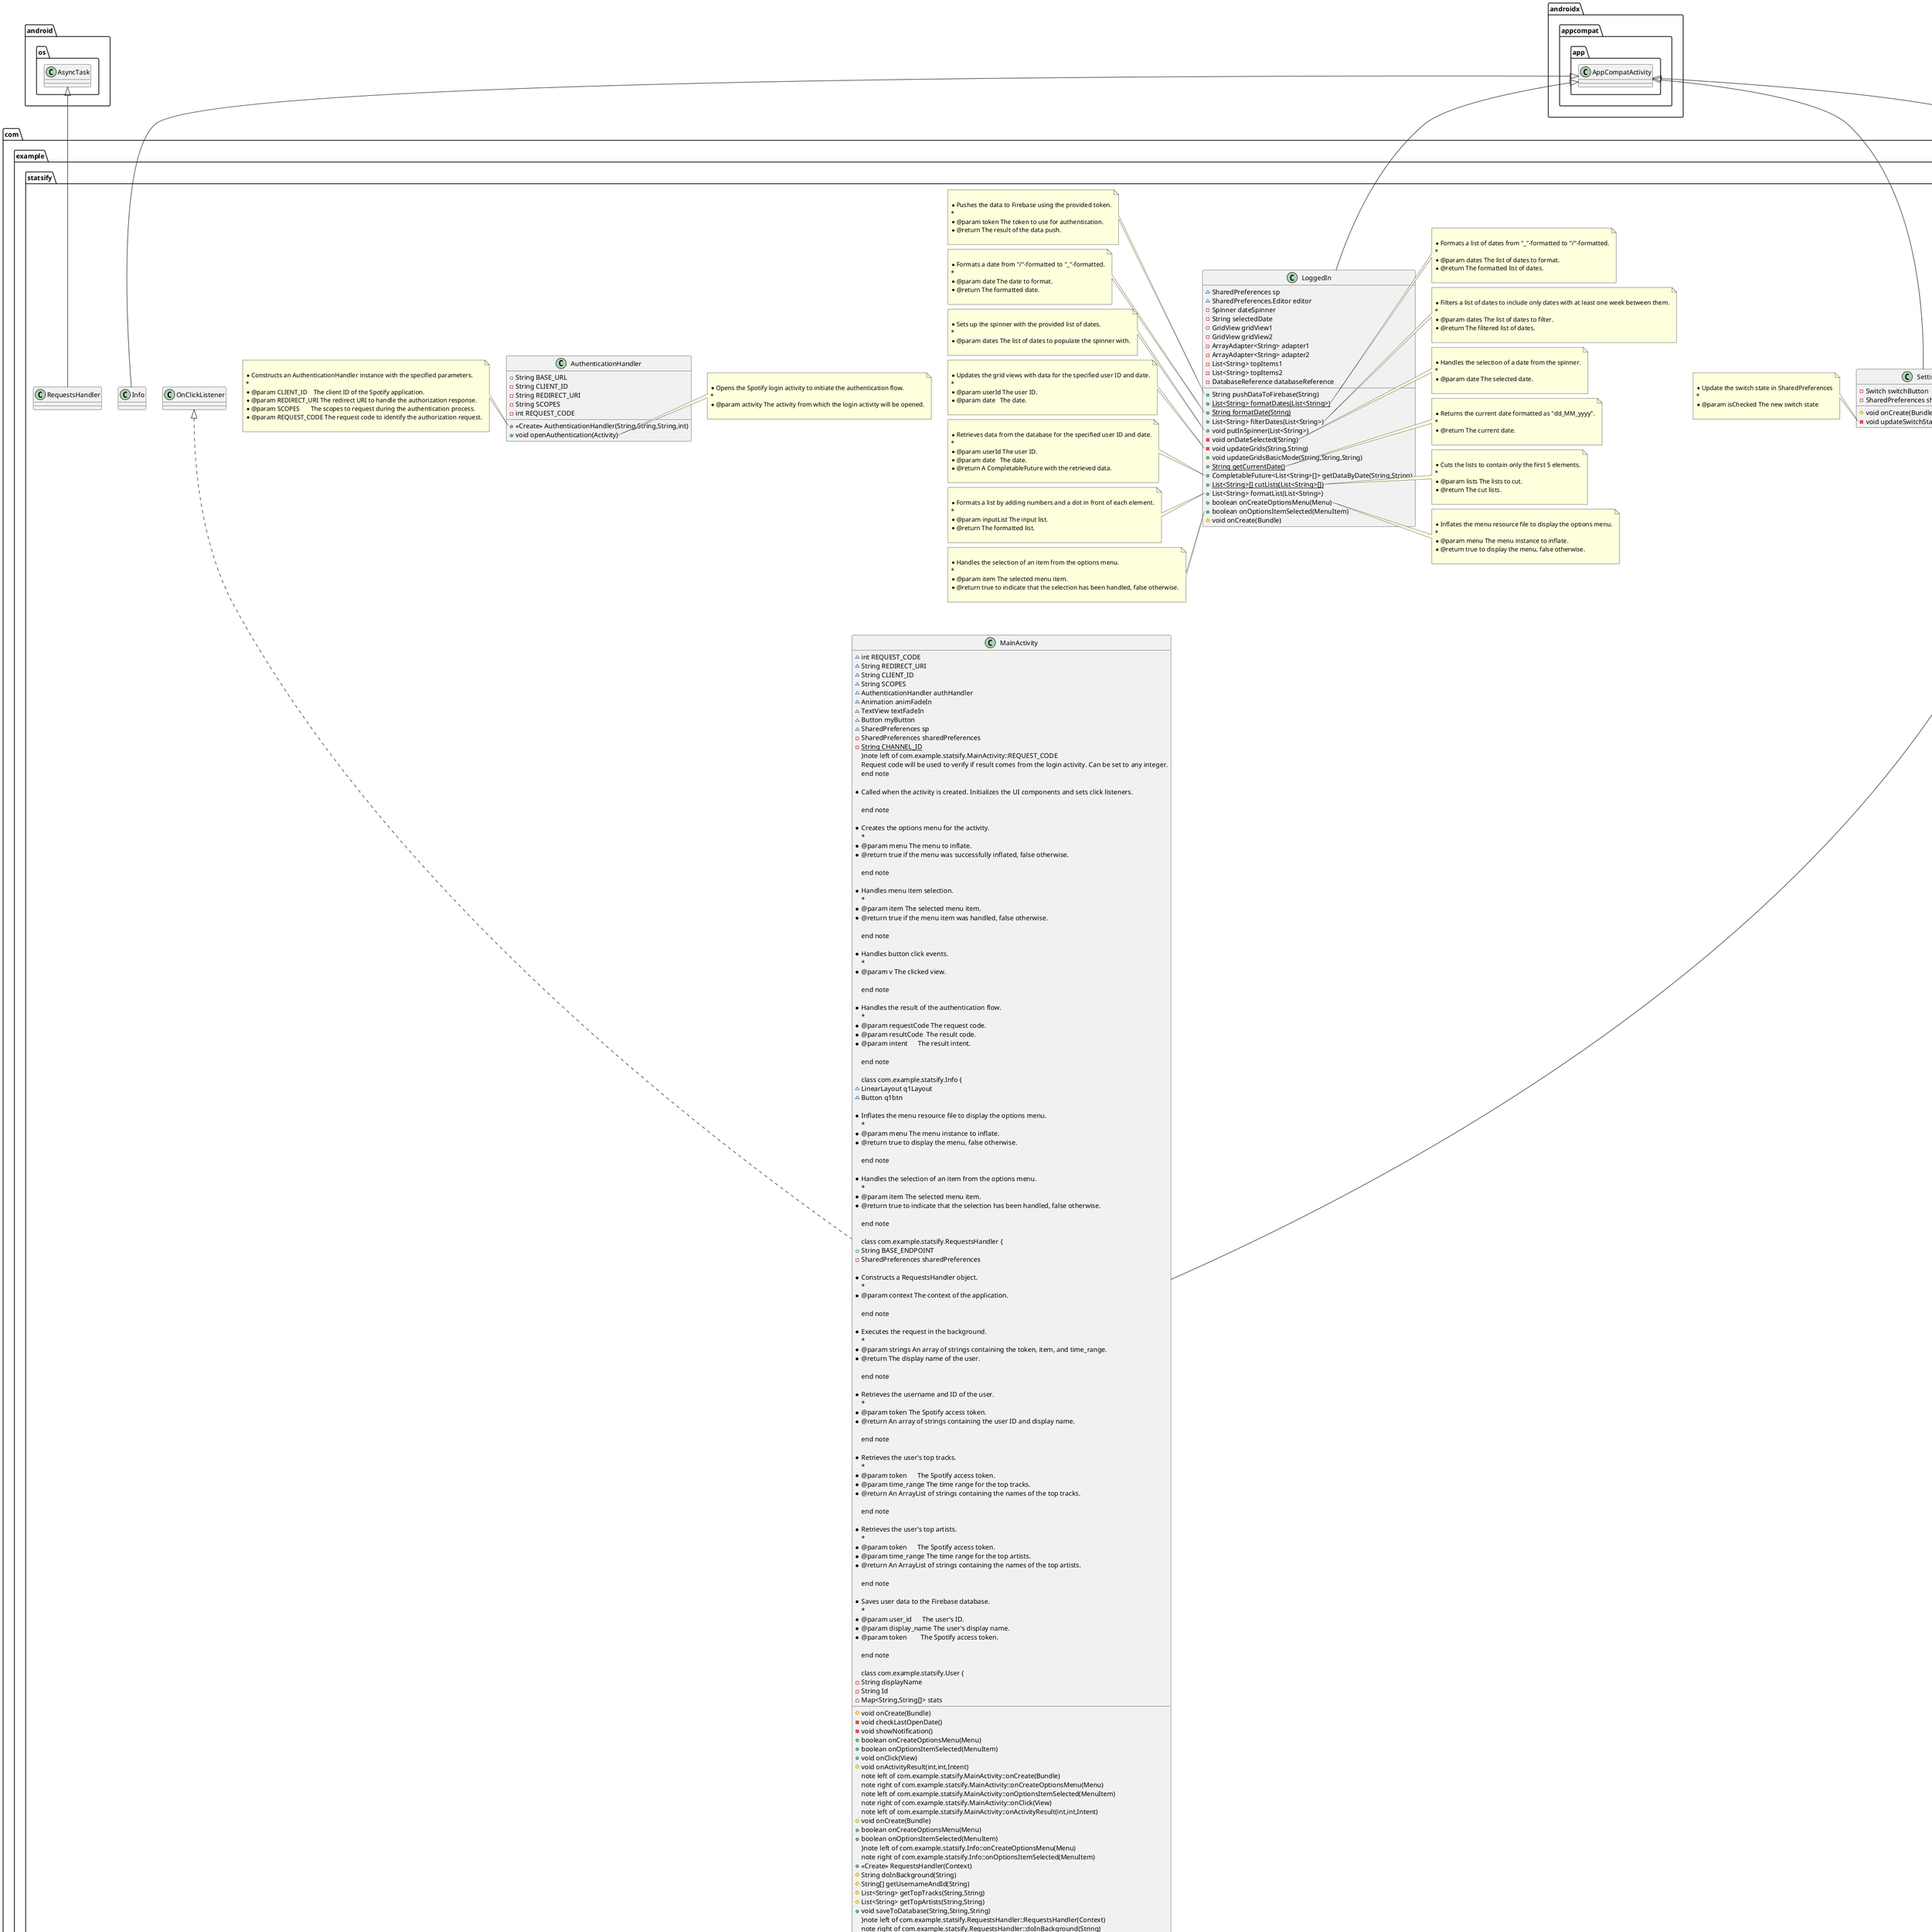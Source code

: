 @startuml
class com.example.statsify.MainActivity {
~ int REQUEST_CODE
~ String REDIRECT_URI
~ String CLIENT_ID
~ String SCOPES
~ AuthenticationHandler authHandler
~ Animation animFadeIn
~ TextView textFadeIn
~ Button myButton
~ SharedPreferences sp
- SharedPreferences sharedPreferences
- {static} String CHANNEL_ID
# void onCreate(Bundle)
- void checkLastOpenDate()
- void showNotification()
+ boolean onCreateOptionsMenu(Menu)
+ boolean onOptionsItemSelected(MenuItem)
+ void onClick(View)
# void onActivityResult(int,int,Intent)
}note left of com.example.statsify.MainActivity::REQUEST_CODE
 Request code will be used to verify if result comes from the login activity. Can be set to any integer.
end note
note left of com.example.statsify.MainActivity::onCreate(Bundle)

     * Called when the activity is created. Initializes the UI components and sets click listeners.
     
end note
note right of com.example.statsify.MainActivity::onCreateOptionsMenu(Menu)

     * Creates the options menu for the activity.
     *
     * @param menu The menu to inflate.
     * @return true if the menu was successfully inflated, false otherwise.
     
end note
note left of com.example.statsify.MainActivity::onOptionsItemSelected(MenuItem)

     * Handles menu item selection.
     *
     * @param item The selected menu item.
     * @return true if the menu item was handled, false otherwise.
     
end note
note right of com.example.statsify.MainActivity::onClick(View)

     * Handles button click events.
     *
     * @param v The clicked view.
     
end note
note left of com.example.statsify.MainActivity::onActivityResult(int,int,Intent)

     * Handles the result of the authentication flow.
     *
     * @param requestCode The request code.
     * @param resultCode  The result code.
     * @param intent      The result intent.
     
end note

class com.example.statsify.Info {
~ LinearLayout q1Layout
~ Button q1btn
# void onCreate(Bundle)
+ boolean onCreateOptionsMenu(Menu)
+ boolean onOptionsItemSelected(MenuItem)
}note left of com.example.statsify.Info::onCreateOptionsMenu(Menu)

     * Inflates the menu resource file to display the options menu.
     *
     * @param menu The menu instance to inflate.
     * @return true to display the menu, false otherwise.
     
end note
note right of com.example.statsify.Info::onOptionsItemSelected(MenuItem)

     * Handles the selection of an item from the options menu.
     *
     * @param item The selected menu item.
     * @return true to indicate that the selection has been handled, false otherwise.
     
end note

class com.example.statsify.RequestsHandler {
+ String BASE_ENDPOINT
- SharedPreferences sharedPreferences
+ <<Create>> RequestsHandler(Context)
# String doInBackground(String)
# String[] getUsernameAndId(String)
# List<String> getTopTracks(String,String)
# List<String> getTopArtists(String,String)
+ void saveToDatabase(String,String,String)
}note left of com.example.statsify.RequestsHandler::RequestsHandler(Context)

     * Constructs a RequestsHandler object.
     *
     * @param context The context of the application.
     
end note
note right of com.example.statsify.RequestsHandler::doInBackground(String)

     * Executes the request in the background.
     *
     * @param strings An array of strings containing the token, item, and time_range.
     * @return The display name of the user.
     
end note
note left of com.example.statsify.RequestsHandler::getUsernameAndId(String)

     * Retrieves the username and ID of the user.
     *
     * @param token The Spotify access token.
     * @return An array of strings containing the user ID and display name.
     
end note
note right of com.example.statsify.RequestsHandler::getTopTracks(String,String)

     * Retrieves the user's top tracks.
     *
     * @param token      The Spotify access token.
     * @param time_range The time range for the top tracks.
     * @return An ArrayList of strings containing the names of the top tracks.
     
end note
note left of com.example.statsify.RequestsHandler::getTopArtists(String,String)

     * Retrieves the user's top artists.
     *
     * @param token      The Spotify access token.
     * @param time_range The time range for the top artists.
     * @return An ArrayList of strings containing the names of the top artists.
     
end note
note right of com.example.statsify.RequestsHandler::saveToDatabase(String,String,String)

     * Saves user data to the Firebase database.
     *
     * @param user_id      The user's ID.
     * @param display_name The user's display name.
     * @param token        The Spotify access token.
     
end note

class com.example.statsify.User {
- String displayName
- String Id
- Map<String,String[]> stats
+ <<Create>> User(String,String,HashMap<String,String[]>)
+ String getDisplayName()
+ String getId()
+ void setId(String)
+ void setDisplayName(String)
+ void setMyDict(Map<String,String[]>)
+ String[] getValuesForKey(String)
+ void addValueForKey(String,String)
+ void removeValueForKey(String,String)
}
class com.example.statsify.Settings {
- Switch switchButton
- SharedPreferences sharedPreferences
# void onCreate(Bundle)
- void updateSwitchState(boolean)
}
note left of com.example.statsify.Settings::updateSwitchState(boolean)

     * Update the switch state in SharedPreferences
     *
     * @param isChecked The new switch state
     
end note

class com.example.statsify.LoggedIn {
~ SharedPreferences sp
~ SharedPreferences.Editor editor
- Spinner dateSpinner
- String selectedDate
- GridView gridView1
- GridView gridView2
- ArrayAdapter<String> adapter1
- ArrayAdapter<String> adapter2
- List<String> topItems1
- List<String> topItems2
- DatabaseReference databaseReference
+ String pushDataToFirebase(String)
+ {static} List<String> formatDates(List<String>)
+ {static} String formatDate(String)
+ List<String> filterDates(List<String>)
+ void putInSpinner(List<String>)
- void onDateSelected(String)
- void updateGrids(String,String)
+ void updateGridsBasicMode(String,String,String)
+ {static} String getCurrentDate()
+ CompletableFuture<List<String>[]> getDataByDate(String,String)
+ {static} List<String>[] cutLists(List<String>[])
+ List<String> formatList(List<String>)
+ boolean onCreateOptionsMenu(Menu)
+ boolean onOptionsItemSelected(MenuItem)
# void onCreate(Bundle)
}
note left of com.example.statsify.LoggedIn::pushDataToFirebase(String)

     * Pushes the data to Firebase using the provided token.
     *
     * @param token The token to use for authentication.
     * @return The result of the data push.
     
end note
note right of com.example.statsify.LoggedIn::formatDates(List<String>)

     * Formats a list of dates from "_"-formatted to "/"-formatted.
     *
     * @param dates The list of dates to format.
     * @return The formatted list of dates.
     
end note
note left of com.example.statsify.LoggedIn::formatDate(String)

     * Formats a date from "/"-formatted to "_"-formatted.
     *
     * @param date The date to format.
     * @return The formatted date.
     
end note
note right of com.example.statsify.LoggedIn::filterDates(List<String>)

     * Filters a list of dates to include only dates with at least one week between them.
     *
     * @param dates The list of dates to filter.
     * @return The filtered list of dates.
     
end note
note left of com.example.statsify.LoggedIn::putInSpinner(List<String>)

     * Sets up the spinner with the provided list of dates.
     *
     * @param dates The list of dates to populate the spinner with.
     
end note
note right of com.example.statsify.LoggedIn::onDateSelected(String)

     * Handles the selection of a date from the spinner.
     *
     * @param date The selected date.
     
end note
note left of com.example.statsify.LoggedIn::updateGrids(String,String)

     * Updates the grid views with data for the specified user ID and date.
     *
     * @param userId The user ID.
     * @param date   The date.
     
end note
note right of com.example.statsify.LoggedIn::getCurrentDate()

     * Returns the current date formatted as "dd_MM_yyyy".
     *
     * @return The current date.
     
end note
note left of com.example.statsify.LoggedIn::getDataByDate(String,String)

     * Retrieves data from the database for the specified user ID and date.
     *
     * @param userId The user ID.
     * @param date   The date.
     * @return A CompletableFuture with the retrieved data.
     
end note
note right of com.example.statsify.LoggedIn::cutLists(List<String>[])

     * Cuts the lists to contain only the first 5 elements.
     *
     * @param lists The lists to cut.
     * @return The cut lists.
     
end note
note left of com.example.statsify.LoggedIn::formatList(List<String>)

     * Formats a list by adding numbers and a dot in front of each element.
     *
     * @param inputList The input list.
     * @return The formatted list.
     
end note
note right of com.example.statsify.LoggedIn::onCreateOptionsMenu(Menu)

     * Inflates the menu resource file to display the options menu.
     *
     * @param menu The menu instance to inflate.
     * @return true to display the menu, false otherwise.
     
end note
note left of com.example.statsify.LoggedIn::onOptionsItemSelected(MenuItem)

     * Handles the selection of an item from the options menu.
     *
     * @param item The selected menu item.
     * @return true to indicate that the selection has been handled, false otherwise.
     
end note

class com.example.statsify.AuthenticationHandler {
+ String BASE_URL
- String CLIENT_ID
- String REDIRECT_URI
- String SCOPES
- int REQUEST_CODE
+ <<Create>> AuthenticationHandler(String,String,String,int)
+ void openAuthentication(Activity)
}
note left of com.example.statsify.AuthenticationHandler::AuthenticationHandler(String,String,String,int)

     * Constructs an AuthenticationHandler instance with the specified parameters.
     *
     * @param CLIENT_ID    The client ID of the Spotify application.
     * @param REDIRECT_URI The redirect URI to handle the authorization response.
     * @param SCOPES       The scopes to request during the authentication process.
     * @param REQUEST_CODE The request code to identify the authorization request.
     
end note
note right of com.example.statsify.AuthenticationHandler::openAuthentication(Activity)

     * Opens the Spotify login activity to initiate the authentication flow.
     *
     * @param activity The activity from which the login activity will be opened.
     
end note



com.example.statsify.OnClickListener <|.. com.example.statsify.MainActivity
androidx.appcompat.app.AppCompatActivity <|-- com.example.statsify.MainActivity
androidx.appcompat.app.AppCompatActivity <|-- com.example.statsify.Info
android.os.AsyncTask <|-- com.example.statsify.RequestsHandler
androidx.appcompat.app.AppCompatActivity <|-- com.example.statsify.Settings
androidx.appcompat.app.AppCompatActivity <|-- com.example.statsify.LoggedIn
@enduml